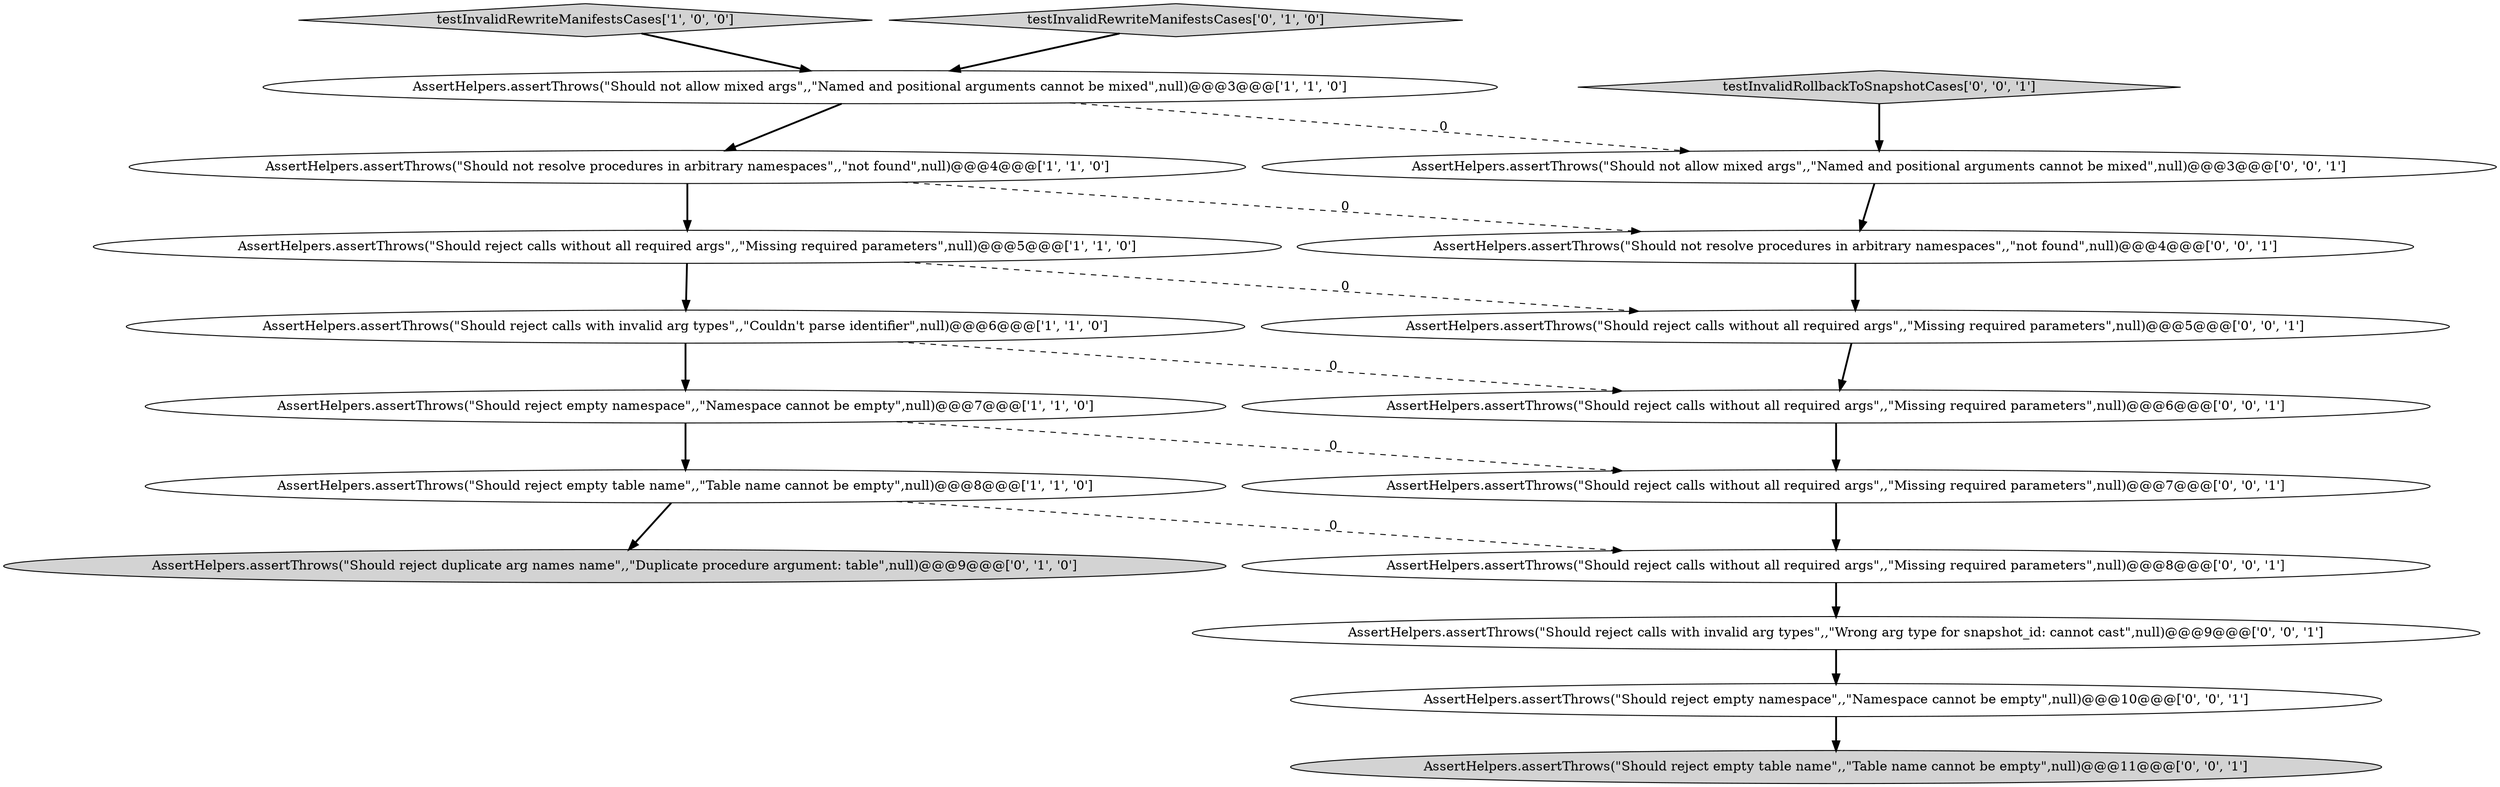 digraph {
4 [style = filled, label = "testInvalidRewriteManifestsCases['1', '0', '0']", fillcolor = lightgray, shape = diamond image = "AAA0AAABBB1BBB"];
18 [style = filled, label = "AssertHelpers.assertThrows(\"Should reject empty namespace\",,\"Namespace cannot be empty\",null)@@@10@@@['0', '0', '1']", fillcolor = white, shape = ellipse image = "AAA0AAABBB3BBB"];
8 [style = filled, label = "AssertHelpers.assertThrows(\"Should reject duplicate arg names name\",,\"Duplicate procedure argument: table\",null)@@@9@@@['0', '1', '0']", fillcolor = lightgray, shape = ellipse image = "AAA1AAABBB2BBB"];
6 [style = filled, label = "AssertHelpers.assertThrows(\"Should reject calls with invalid arg types\",,\"Couldn't parse identifier\",null)@@@6@@@['1', '1', '0']", fillcolor = white, shape = ellipse image = "AAA0AAABBB1BBB"];
5 [style = filled, label = "AssertHelpers.assertThrows(\"Should not resolve procedures in arbitrary namespaces\",,\"not found\",null)@@@4@@@['1', '1', '0']", fillcolor = white, shape = ellipse image = "AAA0AAABBB1BBB"];
7 [style = filled, label = "testInvalidRewriteManifestsCases['0', '1', '0']", fillcolor = lightgray, shape = diamond image = "AAA0AAABBB2BBB"];
15 [style = filled, label = "testInvalidRollbackToSnapshotCases['0', '0', '1']", fillcolor = lightgray, shape = diamond image = "AAA0AAABBB3BBB"];
9 [style = filled, label = "AssertHelpers.assertThrows(\"Should not resolve procedures in arbitrary namespaces\",,\"not found\",null)@@@4@@@['0', '0', '1']", fillcolor = white, shape = ellipse image = "AAA0AAABBB3BBB"];
10 [style = filled, label = "AssertHelpers.assertThrows(\"Should reject calls without all required args\",,\"Missing required parameters\",null)@@@7@@@['0', '0', '1']", fillcolor = white, shape = ellipse image = "AAA0AAABBB3BBB"];
0 [style = filled, label = "AssertHelpers.assertThrows(\"Should not allow mixed args\",,\"Named and positional arguments cannot be mixed\",null)@@@3@@@['1', '1', '0']", fillcolor = white, shape = ellipse image = "AAA0AAABBB1BBB"];
3 [style = filled, label = "AssertHelpers.assertThrows(\"Should reject empty table name\",,\"Table name cannot be empty\",null)@@@8@@@['1', '1', '0']", fillcolor = white, shape = ellipse image = "AAA0AAABBB1BBB"];
1 [style = filled, label = "AssertHelpers.assertThrows(\"Should reject calls without all required args\",,\"Missing required parameters\",null)@@@5@@@['1', '1', '0']", fillcolor = white, shape = ellipse image = "AAA0AAABBB1BBB"];
2 [style = filled, label = "AssertHelpers.assertThrows(\"Should reject empty namespace\",,\"Namespace cannot be empty\",null)@@@7@@@['1', '1', '0']", fillcolor = white, shape = ellipse image = "AAA0AAABBB1BBB"];
11 [style = filled, label = "AssertHelpers.assertThrows(\"Should reject calls with invalid arg types\",,\"Wrong arg type for snapshot_id: cannot cast\",null)@@@9@@@['0', '0', '1']", fillcolor = white, shape = ellipse image = "AAA0AAABBB3BBB"];
12 [style = filled, label = "AssertHelpers.assertThrows(\"Should reject calls without all required args\",,\"Missing required parameters\",null)@@@6@@@['0', '0', '1']", fillcolor = white, shape = ellipse image = "AAA0AAABBB3BBB"];
14 [style = filled, label = "AssertHelpers.assertThrows(\"Should reject calls without all required args\",,\"Missing required parameters\",null)@@@5@@@['0', '0', '1']", fillcolor = white, shape = ellipse image = "AAA0AAABBB3BBB"];
17 [style = filled, label = "AssertHelpers.assertThrows(\"Should not allow mixed args\",,\"Named and positional arguments cannot be mixed\",null)@@@3@@@['0', '0', '1']", fillcolor = white, shape = ellipse image = "AAA0AAABBB3BBB"];
16 [style = filled, label = "AssertHelpers.assertThrows(\"Should reject calls without all required args\",,\"Missing required parameters\",null)@@@8@@@['0', '0', '1']", fillcolor = white, shape = ellipse image = "AAA0AAABBB3BBB"];
13 [style = filled, label = "AssertHelpers.assertThrows(\"Should reject empty table name\",,\"Table name cannot be empty\",null)@@@11@@@['0', '0', '1']", fillcolor = lightgray, shape = ellipse image = "AAA0AAABBB3BBB"];
10->16 [style = bold, label=""];
3->16 [style = dashed, label="0"];
5->1 [style = bold, label=""];
18->13 [style = bold, label=""];
1->14 [style = dashed, label="0"];
2->10 [style = dashed, label="0"];
14->12 [style = bold, label=""];
11->18 [style = bold, label=""];
1->6 [style = bold, label=""];
6->2 [style = bold, label=""];
2->3 [style = bold, label=""];
12->10 [style = bold, label=""];
6->12 [style = dashed, label="0"];
7->0 [style = bold, label=""];
17->9 [style = bold, label=""];
3->8 [style = bold, label=""];
0->17 [style = dashed, label="0"];
9->14 [style = bold, label=""];
0->5 [style = bold, label=""];
16->11 [style = bold, label=""];
5->9 [style = dashed, label="0"];
4->0 [style = bold, label=""];
15->17 [style = bold, label=""];
}
